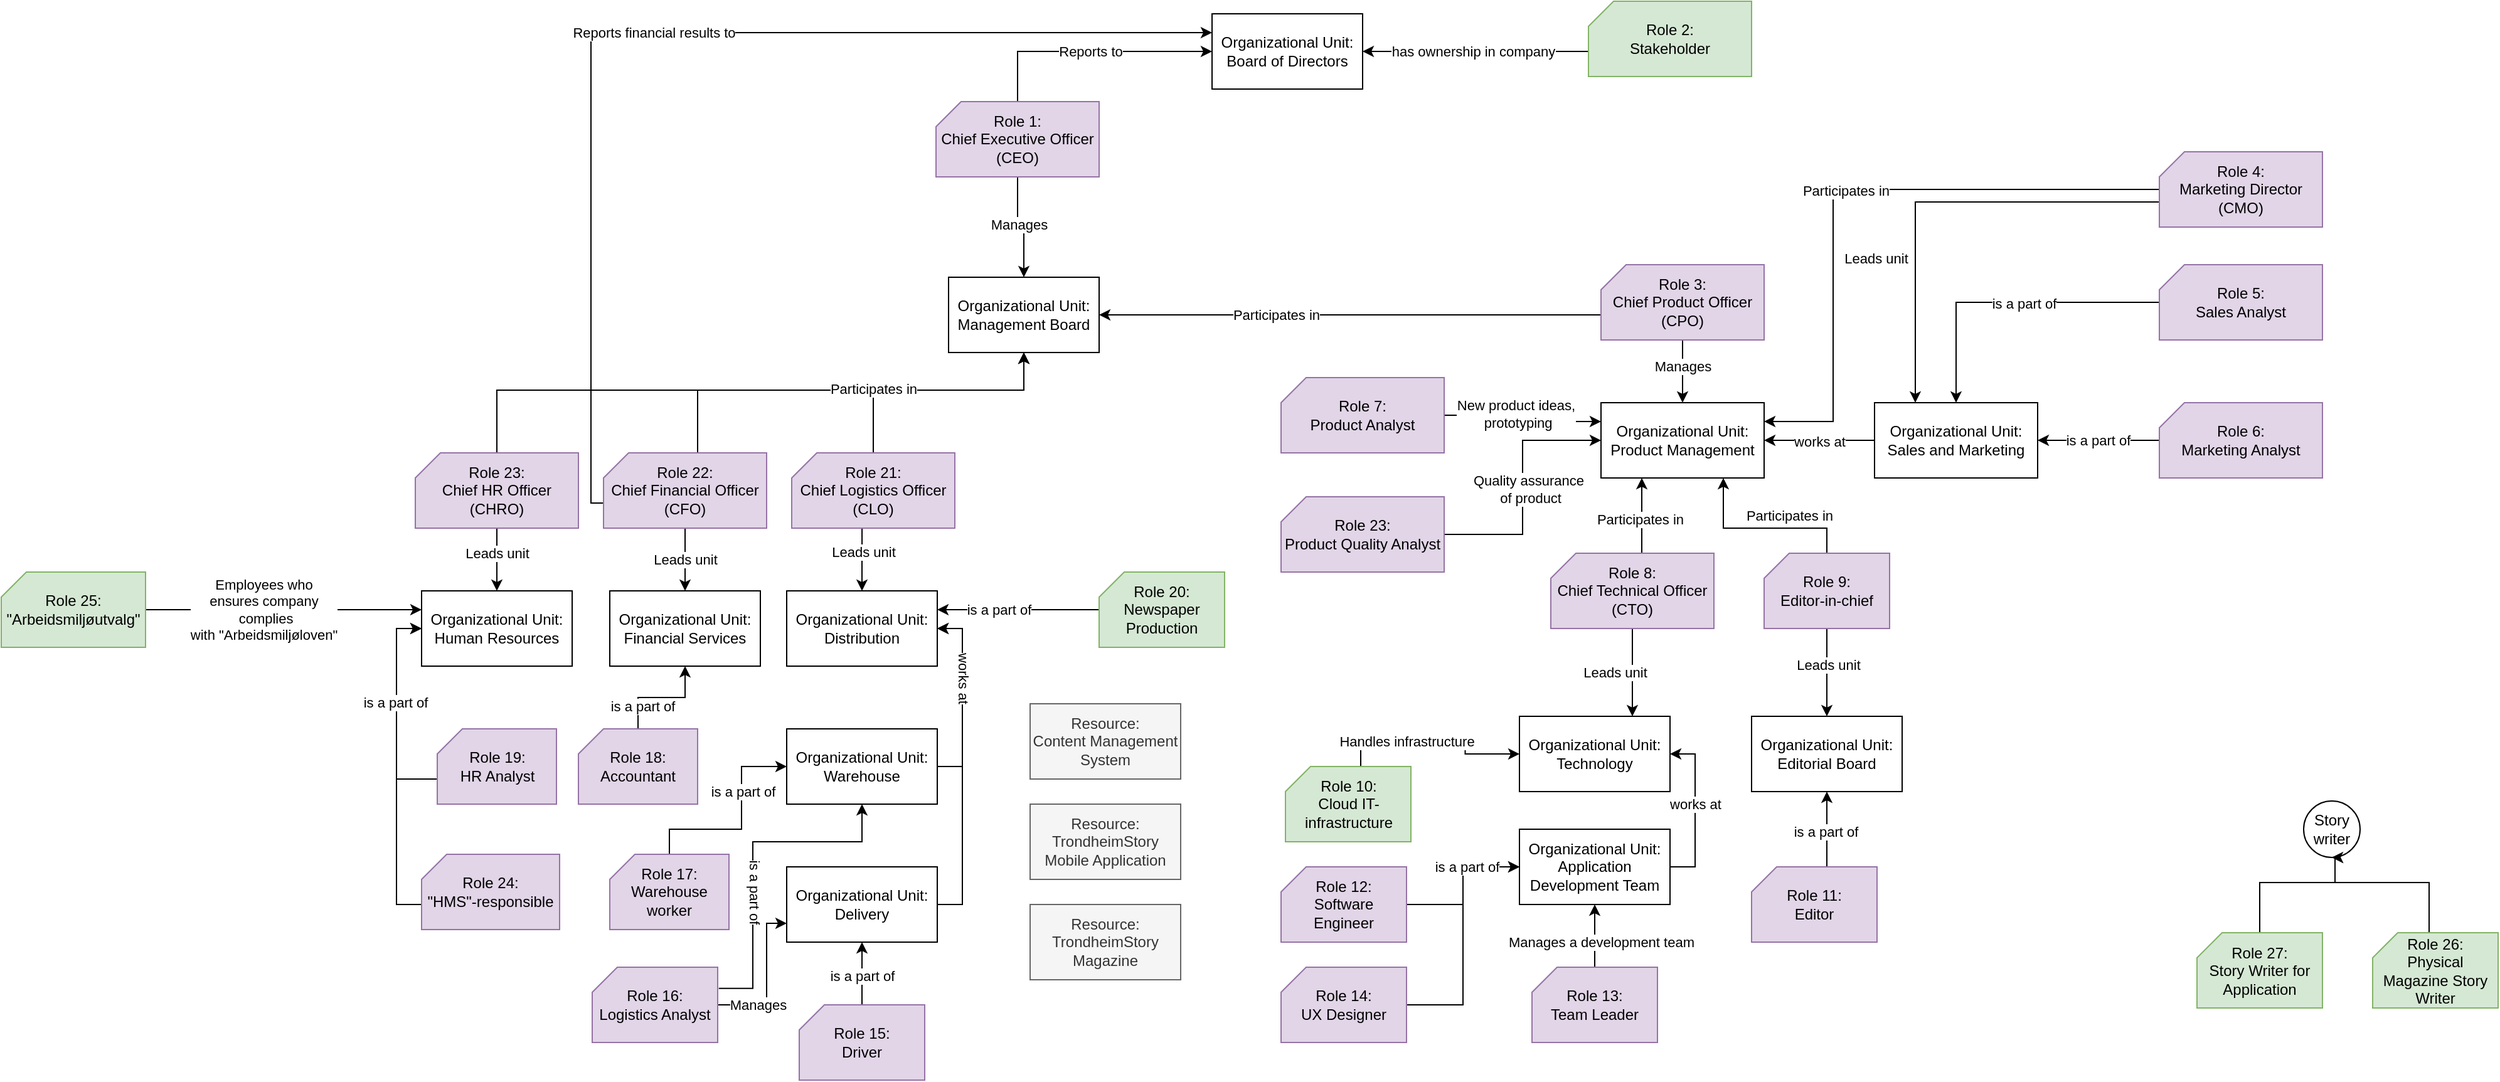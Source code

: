 <mxfile version="13.6.5" type="github">
  <diagram id="TYBfL0nDtS598Hg_CeFJ" name="Page-1">
    <mxGraphModel dx="2681" dy="1086" grid="1" gridSize="10" guides="1" tooltips="1" connect="1" arrows="1" fold="1" page="1" pageScale="1" pageWidth="827" pageHeight="1169" math="0" shadow="0">
      <root>
        <mxCell id="0" />
        <mxCell id="1" parent="0" />
        <mxCell id="qgsEmikPOjRhdi7-7S8u-3" style="edgeStyle=orthogonalEdgeStyle;rounded=0;orthogonalLoop=1;jettySize=auto;html=1;entryX=0.5;entryY=1;entryDx=0;entryDy=0;exitX=0;exitY=0;exitDx=60;exitDy=0;exitPerimeter=0;" parent="1" source="qgsEmikPOjRhdi7-7S8u-1" target="qgsEmikPOjRhdi7-7S8u-2" edge="1">
          <mxGeometry relative="1" as="geometry">
            <Array as="points" />
          </mxGeometry>
        </mxCell>
        <mxCell id="qgsEmikPOjRhdi7-7S8u-33" value="is a part of" style="edgeLabel;html=1;align=center;verticalAlign=middle;resizable=0;points=[];" parent="qgsEmikPOjRhdi7-7S8u-3" vertex="1" connectable="0">
          <mxGeometry x="-0.067" y="1" relative="1" as="geometry">
            <mxPoint as="offset" />
          </mxGeometry>
        </mxCell>
        <mxCell id="qgsEmikPOjRhdi7-7S8u-1" value="Role 11:&lt;br&gt;Editor" style="verticalLabelPosition=middle;verticalAlign=middle;html=1;shape=card;whiteSpace=wrap;size=20;arcSize=12;fillColor=#e1d5e7;strokeColor=#9673a6;labelPosition=center;align=center;" parent="1" vertex="1">
          <mxGeometry x="875" y="700" width="100" height="60" as="geometry" />
        </mxCell>
        <mxCell id="qgsEmikPOjRhdi7-7S8u-2" value="Organizational Unit:&lt;br&gt;Editorial Board" style="rounded=0;whiteSpace=wrap;html=1;" parent="1" vertex="1">
          <mxGeometry x="875" y="580" width="120" height="60" as="geometry" />
        </mxCell>
        <mxCell id="qgsEmikPOjRhdi7-7S8u-5" style="edgeStyle=orthogonalEdgeStyle;rounded=0;orthogonalLoop=1;jettySize=auto;html=1;entryX=0.5;entryY=0;entryDx=0;entryDy=0;exitX=0.5;exitY=1;exitDx=0;exitDy=0;exitPerimeter=0;" parent="1" source="qgsEmikPOjRhdi7-7S8u-4" target="qgsEmikPOjRhdi7-7S8u-2" edge="1">
          <mxGeometry relative="1" as="geometry" />
        </mxCell>
        <mxCell id="qgsEmikPOjRhdi7-7S8u-7" value="Leads unit" style="edgeLabel;html=1;align=center;verticalAlign=middle;resizable=0;points=[];" parent="qgsEmikPOjRhdi7-7S8u-5" vertex="1" connectable="0">
          <mxGeometry x="-0.175" y="1" relative="1" as="geometry">
            <mxPoint as="offset" />
          </mxGeometry>
        </mxCell>
        <mxCell id="qgsEmikPOjRhdi7-7S8u-83" style="edgeStyle=orthogonalEdgeStyle;rounded=0;orthogonalLoop=1;jettySize=auto;html=1;entryX=0.75;entryY=1;entryDx=0;entryDy=0;" parent="1" source="qgsEmikPOjRhdi7-7S8u-4" target="qgsEmikPOjRhdi7-7S8u-62" edge="1">
          <mxGeometry relative="1" as="geometry">
            <Array as="points">
              <mxPoint x="935" y="430" />
              <mxPoint x="853" y="430" />
            </Array>
          </mxGeometry>
        </mxCell>
        <mxCell id="qgsEmikPOjRhdi7-7S8u-84" value="Participates in" style="edgeLabel;html=1;align=center;verticalAlign=middle;resizable=0;points=[];" parent="qgsEmikPOjRhdi7-7S8u-83" vertex="1" connectable="0">
          <mxGeometry x="-0.302" y="2" relative="1" as="geometry">
            <mxPoint x="-1" y="-12" as="offset" />
          </mxGeometry>
        </mxCell>
        <mxCell id="qgsEmikPOjRhdi7-7S8u-4" value="Role 9:&lt;br&gt;Editor-in-chief" style="verticalLabelPosition=middle;verticalAlign=middle;html=1;shape=card;whiteSpace=wrap;size=20;arcSize=12;fillColor=#e1d5e7;strokeColor=#9673a6;labelPosition=center;align=center;" parent="1" vertex="1">
          <mxGeometry x="885" y="450" width="100" height="60" as="geometry" />
        </mxCell>
        <mxCell id="qgsEmikPOjRhdi7-7S8u-8" style="edgeStyle=orthogonalEdgeStyle;rounded=0;orthogonalLoop=1;jettySize=auto;html=1;entryX=0.5;entryY=0;entryDx=0;entryDy=0;" parent="1" source="qgsEmikPOjRhdi7-7S8u-6" target="qgsEmikPOjRhdi7-7S8u-12" edge="1">
          <mxGeometry relative="1" as="geometry">
            <mxPoint x="295" y="130" as="targetPoint" />
          </mxGeometry>
        </mxCell>
        <mxCell id="qgsEmikPOjRhdi7-7S8u-45" value="Manages" style="edgeLabel;html=1;align=center;verticalAlign=middle;resizable=0;points=[];" parent="qgsEmikPOjRhdi7-7S8u-8" vertex="1" connectable="0">
          <mxGeometry x="-0.04" y="2" relative="1" as="geometry">
            <mxPoint as="offset" />
          </mxGeometry>
        </mxCell>
        <mxCell id="qgsEmikPOjRhdi7-7S8u-141" value="Reports to" style="edgeStyle=orthogonalEdgeStyle;rounded=0;orthogonalLoop=1;jettySize=auto;html=1;entryX=0;entryY=0.5;entryDx=0;entryDy=0;" parent="1" source="qgsEmikPOjRhdi7-7S8u-6" target="qgsEmikPOjRhdi7-7S8u-140" edge="1">
          <mxGeometry relative="1" as="geometry">
            <Array as="points">
              <mxPoint x="290" y="50" />
            </Array>
          </mxGeometry>
        </mxCell>
        <mxCell id="qgsEmikPOjRhdi7-7S8u-6" value="Role 1:&lt;br&gt;Chief Executive Officer (CEO)" style="verticalLabelPosition=middle;verticalAlign=middle;html=1;shape=card;whiteSpace=wrap;size=20;arcSize=12;fillColor=#e1d5e7;strokeColor=#9673a6;labelPosition=center;align=center;" parent="1" vertex="1">
          <mxGeometry x="225" y="90" width="130" height="60" as="geometry" />
        </mxCell>
        <mxCell id="qgsEmikPOjRhdi7-7S8u-29" value="Leads unit" style="edgeStyle=orthogonalEdgeStyle;rounded=0;orthogonalLoop=1;jettySize=auto;html=1;entryX=0.5;entryY=0;entryDx=0;entryDy=0;" parent="1" source="qgsEmikPOjRhdi7-7S8u-9" target="qgsEmikPOjRhdi7-7S8u-25" edge="1">
          <mxGeometry relative="1" as="geometry" />
        </mxCell>
        <mxCell id="qgsEmikPOjRhdi7-7S8u-143" style="edgeStyle=orthogonalEdgeStyle;rounded=0;orthogonalLoop=1;jettySize=auto;html=1;entryX=0;entryY=0.25;entryDx=0;entryDy=0;exitX=0;exitY=0;exitDx=0;exitDy=40;exitPerimeter=0;" parent="1" source="qgsEmikPOjRhdi7-7S8u-9" target="qgsEmikPOjRhdi7-7S8u-140" edge="1">
          <mxGeometry relative="1" as="geometry">
            <mxPoint x="410" y="90" as="targetPoint" />
            <Array as="points">
              <mxPoint x="-50" y="410" />
              <mxPoint x="-50" y="35" />
            </Array>
          </mxGeometry>
        </mxCell>
        <mxCell id="qgsEmikPOjRhdi7-7S8u-144" value="Reports financial results to" style="edgeLabel;html=1;align=center;verticalAlign=middle;resizable=0;points=[];" parent="qgsEmikPOjRhdi7-7S8u-143" vertex="1" connectable="0">
          <mxGeometry x="-0.108" y="-33" relative="1" as="geometry">
            <mxPoint x="42" y="-33" as="offset" />
          </mxGeometry>
        </mxCell>
        <mxCell id="qgsEmikPOjRhdi7-7S8u-145" style="edgeStyle=orthogonalEdgeStyle;rounded=0;orthogonalLoop=1;jettySize=auto;html=1;exitX=0;exitY=0;exitDx=75;exitDy=0;exitPerimeter=0;entryX=0.5;entryY=1;entryDx=0;entryDy=0;" parent="1" source="qgsEmikPOjRhdi7-7S8u-9" target="qgsEmikPOjRhdi7-7S8u-12" edge="1">
          <mxGeometry relative="1" as="geometry">
            <mxPoint x="50" y="340" as="targetPoint" />
            <Array as="points">
              <mxPoint x="35" y="320" />
              <mxPoint x="295" y="320" />
            </Array>
          </mxGeometry>
        </mxCell>
        <mxCell id="qgsEmikPOjRhdi7-7S8u-9" value="Role 22:&lt;br&gt;Chief Financial Officer (CFO)" style="verticalLabelPosition=middle;verticalAlign=middle;html=1;shape=card;whiteSpace=wrap;size=20;arcSize=12;fillColor=#e1d5e7;strokeColor=#9673a6;labelPosition=center;align=center;" parent="1" vertex="1">
          <mxGeometry x="-40" y="370" width="130" height="60" as="geometry" />
        </mxCell>
        <mxCell id="qgsEmikPOjRhdi7-7S8u-49" style="edgeStyle=orthogonalEdgeStyle;rounded=0;orthogonalLoop=1;jettySize=auto;html=1;entryX=0.75;entryY=0;entryDx=0;entryDy=0;exitX=0.5;exitY=1;exitDx=0;exitDy=0;exitPerimeter=0;" parent="1" source="qgsEmikPOjRhdi7-7S8u-10" target="qgsEmikPOjRhdi7-7S8u-21" edge="1">
          <mxGeometry relative="1" as="geometry">
            <mxPoint x="615" y="530" as="sourcePoint" />
          </mxGeometry>
        </mxCell>
        <mxCell id="qgsEmikPOjRhdi7-7S8u-50" value="Leads unit" style="edgeLabel;html=1;align=center;verticalAlign=middle;resizable=0;points=[];" parent="qgsEmikPOjRhdi7-7S8u-49" vertex="1" connectable="0">
          <mxGeometry x="0.08" y="-3" relative="1" as="geometry">
            <mxPoint x="-11" y="-3" as="offset" />
          </mxGeometry>
        </mxCell>
        <mxCell id="qgsEmikPOjRhdi7-7S8u-82" style="edgeStyle=orthogonalEdgeStyle;rounded=0;orthogonalLoop=1;jettySize=auto;html=1;entryX=0.25;entryY=1;entryDx=0;entryDy=0;" parent="1" source="qgsEmikPOjRhdi7-7S8u-10" target="qgsEmikPOjRhdi7-7S8u-62" edge="1">
          <mxGeometry relative="1" as="geometry">
            <Array as="points">
              <mxPoint x="788" y="420" />
            </Array>
          </mxGeometry>
        </mxCell>
        <mxCell id="qgsEmikPOjRhdi7-7S8u-85" value="Participates in" style="edgeLabel;html=1;align=center;verticalAlign=middle;resizable=0;points=[];" parent="qgsEmikPOjRhdi7-7S8u-82" vertex="1" connectable="0">
          <mxGeometry y="4" relative="1" as="geometry">
            <mxPoint x="2" y="3" as="offset" />
          </mxGeometry>
        </mxCell>
        <mxCell id="qgsEmikPOjRhdi7-7S8u-10" value="Role 8:&lt;br&gt;Chief Technical Officer (CTO)" style="verticalLabelPosition=middle;verticalAlign=middle;html=1;shape=card;whiteSpace=wrap;size=20;arcSize=12;fillColor=#e1d5e7;strokeColor=#9673a6;labelPosition=center;align=center;" parent="1" vertex="1">
          <mxGeometry x="715" y="450" width="130" height="60" as="geometry" />
        </mxCell>
        <mxCell id="qgsEmikPOjRhdi7-7S8u-12" value="Organizational Unit:&lt;br&gt;Management Board" style="rounded=0;whiteSpace=wrap;html=1;" parent="1" vertex="1">
          <mxGeometry x="235" y="230" width="120" height="60" as="geometry" />
        </mxCell>
        <mxCell id="qgsEmikPOjRhdi7-7S8u-59" style="edgeStyle=orthogonalEdgeStyle;rounded=0;orthogonalLoop=1;jettySize=auto;html=1;entryX=0.5;entryY=1;entryDx=0;entryDy=0;exitX=0.5;exitY=0;exitDx=0;exitDy=0;exitPerimeter=0;" parent="1" source="qgsEmikPOjRhdi7-7S8u-60" target="qgsEmikPOjRhdi7-7S8u-12" edge="1">
          <mxGeometry relative="1" as="geometry">
            <mxPoint x="338" y="350" as="sourcePoint" />
            <mxPoint x="245" y="290" as="targetPoint" />
            <Array as="points">
              <mxPoint x="175" y="320" />
              <mxPoint x="295" y="320" />
            </Array>
          </mxGeometry>
        </mxCell>
        <mxCell id="qgsEmikPOjRhdi7-7S8u-16" value="Organizational Unit:&lt;br&gt;Distribution" style="rounded=0;whiteSpace=wrap;html=1;" parent="1" vertex="1">
          <mxGeometry x="106" y="480" width="120" height="60" as="geometry" />
        </mxCell>
        <mxCell id="qgsEmikPOjRhdi7-7S8u-21" value="Organizational Unit:&lt;br&gt;Technology" style="rounded=0;whiteSpace=wrap;html=1;" parent="1" vertex="1">
          <mxGeometry x="690" y="580" width="120" height="60" as="geometry" />
        </mxCell>
        <mxCell id="qgsEmikPOjRhdi7-7S8u-25" value="Organizational Unit:&lt;br&gt;Financial Services" style="rounded=0;whiteSpace=wrap;html=1;" parent="1" vertex="1">
          <mxGeometry x="-35" y="480" width="120" height="60" as="geometry" />
        </mxCell>
        <mxCell id="qgsEmikPOjRhdi7-7S8u-26" value="Organizational Unit:&lt;br&gt;Human Resources" style="rounded=0;whiteSpace=wrap;html=1;" parent="1" vertex="1">
          <mxGeometry x="-185" y="480" width="120" height="60" as="geometry" />
        </mxCell>
        <mxCell id="qgsEmikPOjRhdi7-7S8u-28" style="edgeStyle=orthogonalEdgeStyle;rounded=0;orthogonalLoop=1;jettySize=auto;html=1;" parent="1" source="qgsEmikPOjRhdi7-7S8u-27" target="qgsEmikPOjRhdi7-7S8u-26" edge="1">
          <mxGeometry relative="1" as="geometry" />
        </mxCell>
        <mxCell id="qgsEmikPOjRhdi7-7S8u-51" value="Leads unit" style="edgeLabel;html=1;align=center;verticalAlign=middle;resizable=0;points=[];" parent="qgsEmikPOjRhdi7-7S8u-28" vertex="1" connectable="0">
          <mxGeometry x="-0.44" y="2" relative="1" as="geometry">
            <mxPoint x="-2" y="6" as="offset" />
          </mxGeometry>
        </mxCell>
        <mxCell id="qgsEmikPOjRhdi7-7S8u-40" style="edgeStyle=orthogonalEdgeStyle;rounded=0;orthogonalLoop=1;jettySize=auto;html=1;entryX=0.5;entryY=1;entryDx=0;entryDy=0;" parent="1" source="qgsEmikPOjRhdi7-7S8u-27" target="qgsEmikPOjRhdi7-7S8u-12" edge="1">
          <mxGeometry relative="1" as="geometry">
            <mxPoint x="245" y="290" as="targetPoint" />
            <Array as="points">
              <mxPoint x="-125" y="320" />
              <mxPoint x="295" y="320" />
            </Array>
          </mxGeometry>
        </mxCell>
        <mxCell id="qgsEmikPOjRhdi7-7S8u-52" value="Participates in" style="edgeLabel;html=1;align=center;verticalAlign=middle;resizable=0;points=[];" parent="qgsEmikPOjRhdi7-7S8u-40" vertex="1" connectable="0">
          <mxGeometry x="0.302" relative="1" as="geometry">
            <mxPoint x="24" y="-1" as="offset" />
          </mxGeometry>
        </mxCell>
        <mxCell id="qgsEmikPOjRhdi7-7S8u-27" value="Role 23:&lt;br&gt;Chief HR Officer (CHRO)" style="verticalLabelPosition=middle;verticalAlign=middle;html=1;shape=card;whiteSpace=wrap;size=20;arcSize=12;fillColor=#e1d5e7;strokeColor=#9673a6;labelPosition=center;align=center;" parent="1" vertex="1">
          <mxGeometry x="-190" y="370" width="130" height="60" as="geometry" />
        </mxCell>
        <mxCell id="qgsEmikPOjRhdi7-7S8u-95" style="edgeStyle=orthogonalEdgeStyle;rounded=0;orthogonalLoop=1;jettySize=auto;html=1;entryX=0.5;entryY=1;entryDx=0;entryDy=0;" parent="1" source="qgsEmikPOjRhdi7-7S8u-31" target="qgsEmikPOjRhdi7-7S8u-38" edge="1">
          <mxGeometry relative="1" as="geometry">
            <mxPoint x="100" y="730.0" as="targetPoint" />
          </mxGeometry>
        </mxCell>
        <mxCell id="qgsEmikPOjRhdi7-7S8u-102" value="is a part of" style="edgeLabel;html=1;align=center;verticalAlign=middle;resizable=0;points=[];" parent="qgsEmikPOjRhdi7-7S8u-95" vertex="1" connectable="0">
          <mxGeometry x="-0.074" relative="1" as="geometry">
            <mxPoint as="offset" />
          </mxGeometry>
        </mxCell>
        <mxCell id="qgsEmikPOjRhdi7-7S8u-31" value="Role 15:&lt;br&gt;Driver" style="verticalLabelPosition=middle;verticalAlign=middle;html=1;shape=card;whiteSpace=wrap;size=20;arcSize=12;fillColor=#e1d5e7;strokeColor=#9673a6;labelPosition=center;align=center;" parent="1" vertex="1">
          <mxGeometry x="116" y="810" width="100" height="60" as="geometry" />
        </mxCell>
        <mxCell id="qgsEmikPOjRhdi7-7S8u-93" style="edgeStyle=orthogonalEdgeStyle;rounded=0;orthogonalLoop=1;jettySize=auto;html=1;entryX=1;entryY=0.5;entryDx=0;entryDy=0;" parent="1" source="qgsEmikPOjRhdi7-7S8u-34" target="qgsEmikPOjRhdi7-7S8u-21" edge="1">
          <mxGeometry relative="1" as="geometry">
            <Array as="points">
              <mxPoint x="830" y="700" />
              <mxPoint x="830" y="610" />
            </Array>
          </mxGeometry>
        </mxCell>
        <mxCell id="qgsEmikPOjRhdi7-7S8u-160" value="works at" style="edgeLabel;html=1;align=center;verticalAlign=middle;resizable=0;points=[];" parent="qgsEmikPOjRhdi7-7S8u-93" vertex="1" connectable="0">
          <mxGeometry x="-0.115" relative="1" as="geometry">
            <mxPoint y="-12.35" as="offset" />
          </mxGeometry>
        </mxCell>
        <mxCell id="qgsEmikPOjRhdi7-7S8u-34" value="Organizational Unit:&lt;br&gt;Application Development Team" style="rounded=0;whiteSpace=wrap;html=1;" parent="1" vertex="1">
          <mxGeometry x="690" y="670" width="120" height="60" as="geometry" />
        </mxCell>
        <mxCell id="qgsEmikPOjRhdi7-7S8u-54" style="edgeStyle=orthogonalEdgeStyle;rounded=0;orthogonalLoop=1;jettySize=auto;html=1;entryX=1;entryY=0.5;entryDx=0;entryDy=0;exitX=1;exitY=0.5;exitDx=0;exitDy=0;" parent="1" source="qgsEmikPOjRhdi7-7S8u-37" target="qgsEmikPOjRhdi7-7S8u-16" edge="1">
          <mxGeometry relative="1" as="geometry">
            <mxPoint x="248" y="510" as="targetPoint" />
          </mxGeometry>
        </mxCell>
        <mxCell id="qgsEmikPOjRhdi7-7S8u-37" value="Organizational Unit:&lt;br&gt;Warehouse" style="rounded=0;whiteSpace=wrap;html=1;" parent="1" vertex="1">
          <mxGeometry x="106" y="590" width="120" height="60" as="geometry" />
        </mxCell>
        <mxCell id="qgsEmikPOjRhdi7-7S8u-55" style="edgeStyle=orthogonalEdgeStyle;rounded=0;orthogonalLoop=1;jettySize=auto;html=1;entryX=1;entryY=0.5;entryDx=0;entryDy=0;" parent="1" source="qgsEmikPOjRhdi7-7S8u-38" target="qgsEmikPOjRhdi7-7S8u-16" edge="1">
          <mxGeometry relative="1" as="geometry">
            <Array as="points">
              <mxPoint x="246" y="730" />
              <mxPoint x="246" y="510" />
            </Array>
          </mxGeometry>
        </mxCell>
        <mxCell id="qgsEmikPOjRhdi7-7S8u-87" value="works at" style="edgeLabel;html=1;align=center;verticalAlign=middle;resizable=0;points=[];rotation=90;" parent="qgsEmikPOjRhdi7-7S8u-55" vertex="1" connectable="0">
          <mxGeometry x="0.546" y="-3" relative="1" as="geometry">
            <mxPoint x="-2" as="offset" />
          </mxGeometry>
        </mxCell>
        <mxCell id="qgsEmikPOjRhdi7-7S8u-38" value="Organizational Unit:&lt;br&gt;Delivery" style="rounded=0;whiteSpace=wrap;html=1;" parent="1" vertex="1">
          <mxGeometry x="106" y="700" width="120" height="60" as="geometry" />
        </mxCell>
        <mxCell id="qgsEmikPOjRhdi7-7S8u-76" style="edgeStyle=orthogonalEdgeStyle;rounded=0;orthogonalLoop=1;jettySize=auto;html=1;entryX=1;entryY=0.25;entryDx=0;entryDy=0;" parent="1" source="qgsEmikPOjRhdi7-7S8u-39" target="qgsEmikPOjRhdi7-7S8u-16" edge="1">
          <mxGeometry relative="1" as="geometry" />
        </mxCell>
        <mxCell id="qgsEmikPOjRhdi7-7S8u-88" value="is a part of" style="edgeLabel;html=1;align=center;verticalAlign=middle;resizable=0;points=[];" parent="qgsEmikPOjRhdi7-7S8u-76" vertex="1" connectable="0">
          <mxGeometry x="0.231" y="-3" relative="1" as="geometry">
            <mxPoint x="-1" y="3" as="offset" />
          </mxGeometry>
        </mxCell>
        <mxCell id="qgsEmikPOjRhdi7-7S8u-39" value="Role 20:&lt;br&gt;Newspaper Production" style="verticalLabelPosition=middle;verticalAlign=middle;html=1;shape=card;whiteSpace=wrap;size=20;arcSize=12;fillColor=#d5e8d4;strokeColor=#82b366;labelPosition=center;align=center;" parent="1" vertex="1">
          <mxGeometry x="355" y="465" width="100" height="60" as="geometry" />
        </mxCell>
        <mxCell id="qgsEmikPOjRhdi7-7S8u-44" style="edgeStyle=orthogonalEdgeStyle;rounded=0;orthogonalLoop=1;jettySize=auto;html=1;exitX=0;exitY=0;exitDx=0;exitDy=40;exitPerimeter=0;entryX=1;entryY=0.5;entryDx=0;entryDy=0;" parent="1" source="qgsEmikPOjRhdi7-7S8u-43" target="qgsEmikPOjRhdi7-7S8u-140" edge="1">
          <mxGeometry relative="1" as="geometry">
            <mxPoint x="715" y="-30" as="targetPoint" />
          </mxGeometry>
        </mxCell>
        <mxCell id="qgsEmikPOjRhdi7-7S8u-142" value="has ownership in company" style="edgeLabel;html=1;align=center;verticalAlign=middle;resizable=0;points=[];" parent="qgsEmikPOjRhdi7-7S8u-44" vertex="1" connectable="0">
          <mxGeometry x="-0.291" relative="1" as="geometry">
            <mxPoint x="-27.86" as="offset" />
          </mxGeometry>
        </mxCell>
        <mxCell id="qgsEmikPOjRhdi7-7S8u-43" value="Role 2:&lt;br&gt;Stakeholder" style="verticalLabelPosition=middle;verticalAlign=middle;html=1;shape=card;whiteSpace=wrap;size=20;arcSize=12;fillColor=#d5e8d4;strokeColor=#82b366;labelPosition=center;align=center;" parent="1" vertex="1">
          <mxGeometry x="745" y="10" width="130" height="60" as="geometry" />
        </mxCell>
        <mxCell id="qgsEmikPOjRhdi7-7S8u-72" style="edgeStyle=orthogonalEdgeStyle;rounded=0;orthogonalLoop=1;jettySize=auto;html=1;entryX=0.5;entryY=0;entryDx=0;entryDy=0;exitX=0.431;exitY=1;exitDx=0;exitDy=0;exitPerimeter=0;" parent="1" source="qgsEmikPOjRhdi7-7S8u-60" target="qgsEmikPOjRhdi7-7S8u-16" edge="1">
          <mxGeometry relative="1" as="geometry" />
        </mxCell>
        <mxCell id="qgsEmikPOjRhdi7-7S8u-86" value="Leads unit" style="edgeLabel;html=1;align=center;verticalAlign=middle;resizable=0;points=[];" parent="qgsEmikPOjRhdi7-7S8u-72" vertex="1" connectable="0">
          <mxGeometry x="-0.24" y="1" relative="1" as="geometry">
            <mxPoint as="offset" />
          </mxGeometry>
        </mxCell>
        <mxCell id="qgsEmikPOjRhdi7-7S8u-60" value="Role 21:&lt;br&gt;Chief Logistics Officer (CLO)" style="verticalLabelPosition=middle;verticalAlign=middle;html=1;shape=card;whiteSpace=wrap;size=20;arcSize=12;fillColor=#e1d5e7;strokeColor=#9673a6;labelPosition=center;align=center;" parent="1" vertex="1">
          <mxGeometry x="110" y="370" width="130" height="60" as="geometry" />
        </mxCell>
        <mxCell id="qgsEmikPOjRhdi7-7S8u-73" style="edgeStyle=orthogonalEdgeStyle;rounded=0;orthogonalLoop=1;jettySize=auto;html=1;entryX=1;entryY=0.5;entryDx=0;entryDy=0;exitX=0;exitY=0;exitDx=0;exitDy=40;exitPerimeter=0;" parent="1" source="qgsEmikPOjRhdi7-7S8u-61" target="qgsEmikPOjRhdi7-7S8u-12" edge="1">
          <mxGeometry relative="1" as="geometry">
            <mxPoint x="545" y="280" as="targetPoint" />
          </mxGeometry>
        </mxCell>
        <mxCell id="qgsEmikPOjRhdi7-7S8u-74" value="Participates in" style="edgeLabel;html=1;align=center;verticalAlign=middle;resizable=0;points=[];" parent="qgsEmikPOjRhdi7-7S8u-73" vertex="1" connectable="0">
          <mxGeometry x="0.052" y="3" relative="1" as="geometry">
            <mxPoint x="-48.57" y="-3" as="offset" />
          </mxGeometry>
        </mxCell>
        <mxCell id="qgsEmikPOjRhdi7-7S8u-80" style="edgeStyle=orthogonalEdgeStyle;rounded=0;orthogonalLoop=1;jettySize=auto;html=1;" parent="1" source="qgsEmikPOjRhdi7-7S8u-61" target="qgsEmikPOjRhdi7-7S8u-62" edge="1">
          <mxGeometry relative="1" as="geometry" />
        </mxCell>
        <mxCell id="qgsEmikPOjRhdi7-7S8u-81" value="Manages" style="edgeLabel;html=1;align=center;verticalAlign=middle;resizable=0;points=[];" parent="qgsEmikPOjRhdi7-7S8u-80" vertex="1" connectable="0">
          <mxGeometry x="-0.28" y="-4" relative="1" as="geometry">
            <mxPoint x="4" y="3" as="offset" />
          </mxGeometry>
        </mxCell>
        <mxCell id="qgsEmikPOjRhdi7-7S8u-61" value="Role 3:&lt;br&gt;Chief Product Officer (CPO)" style="verticalLabelPosition=middle;verticalAlign=middle;html=1;shape=card;whiteSpace=wrap;size=20;arcSize=12;fillColor=#e1d5e7;strokeColor=#9673a6;labelPosition=center;align=center;" parent="1" vertex="1">
          <mxGeometry x="755" y="220" width="130" height="60" as="geometry" />
        </mxCell>
        <mxCell id="qgsEmikPOjRhdi7-7S8u-62" value="Organizational Unit:&lt;br&gt;Product Management" style="rounded=0;whiteSpace=wrap;html=1;" parent="1" vertex="1">
          <mxGeometry x="755" y="330" width="130" height="60" as="geometry" />
        </mxCell>
        <mxCell id="qgsEmikPOjRhdi7-7S8u-90" style="edgeStyle=orthogonalEdgeStyle;rounded=0;orthogonalLoop=1;jettySize=auto;html=1;entryX=0;entryY=0.25;entryDx=0;entryDy=0;" parent="1" source="qgsEmikPOjRhdi7-7S8u-89" target="qgsEmikPOjRhdi7-7S8u-62" edge="1">
          <mxGeometry relative="1" as="geometry">
            <mxPoint x="750" y="360" as="targetPoint" />
          </mxGeometry>
        </mxCell>
        <mxCell id="qgsEmikPOjRhdi7-7S8u-159" value="New product ideas,&lt;br&gt;&amp;nbsp;prototyping" style="edgeLabel;html=1;align=center;verticalAlign=middle;resizable=0;points=[];" parent="qgsEmikPOjRhdi7-7S8u-90" vertex="1" connectable="0">
          <mxGeometry x="-0.124" y="1" relative="1" as="geometry">
            <mxPoint as="offset" />
          </mxGeometry>
        </mxCell>
        <mxCell id="qgsEmikPOjRhdi7-7S8u-89" value="Role 7:&lt;br&gt;Product Analyst" style="verticalLabelPosition=middle;verticalAlign=middle;html=1;shape=card;whiteSpace=wrap;size=20;arcSize=12;fillColor=#e1d5e7;strokeColor=#9673a6;labelPosition=center;align=center;" parent="1" vertex="1">
          <mxGeometry x="500" y="310" width="130" height="60" as="geometry" />
        </mxCell>
        <mxCell id="qgsEmikPOjRhdi7-7S8u-101" style="edgeStyle=orthogonalEdgeStyle;rounded=0;orthogonalLoop=1;jettySize=auto;html=1;exitX=0.5;exitY=0;exitDx=0;exitDy=0;exitPerimeter=0;entryX=0;entryY=0.5;entryDx=0;entryDy=0;" parent="1" source="qgsEmikPOjRhdi7-7S8u-96" target="qgsEmikPOjRhdi7-7S8u-37" edge="1">
          <mxGeometry relative="1" as="geometry">
            <mxPoint x="180" y="680" as="targetPoint" />
            <Array as="points">
              <mxPoint x="12" y="670" />
              <mxPoint x="70" y="670" />
              <mxPoint x="70" y="620" />
            </Array>
          </mxGeometry>
        </mxCell>
        <mxCell id="qgsEmikPOjRhdi7-7S8u-139" value="is a part of" style="edgeLabel;html=1;align=center;verticalAlign=middle;resizable=0;points=[];" parent="qgsEmikPOjRhdi7-7S8u-101" vertex="1" connectable="0">
          <mxGeometry x="0.318" relative="1" as="geometry">
            <mxPoint x="1" as="offset" />
          </mxGeometry>
        </mxCell>
        <mxCell id="qgsEmikPOjRhdi7-7S8u-96" value="Role 17:&lt;br&gt;Warehouse worker" style="verticalLabelPosition=middle;verticalAlign=middle;html=1;shape=card;whiteSpace=wrap;size=20;arcSize=12;fillColor=#e1d5e7;strokeColor=#9673a6;labelPosition=center;align=center;" parent="1" vertex="1">
          <mxGeometry x="-35" y="690" width="95" height="60" as="geometry" />
        </mxCell>
        <mxCell id="qgsEmikPOjRhdi7-7S8u-98" style="edgeStyle=orthogonalEdgeStyle;rounded=0;orthogonalLoop=1;jettySize=auto;html=1;entryX=0.5;entryY=1;entryDx=0;entryDy=0;exitX=1.009;exitY=0.281;exitDx=0;exitDy=0;exitPerimeter=0;" parent="1" source="qgsEmikPOjRhdi7-7S8u-97" target="qgsEmikPOjRhdi7-7S8u-37" edge="1">
          <mxGeometry relative="1" as="geometry">
            <mxPoint x="49" y="790.0" as="sourcePoint" />
            <mxPoint x="105" y="620.0" as="targetPoint" />
            <Array as="points">
              <mxPoint x="79" y="797" />
              <mxPoint x="79" y="680" />
              <mxPoint x="166" y="680" />
            </Array>
          </mxGeometry>
        </mxCell>
        <mxCell id="qgsEmikPOjRhdi7-7S8u-100" value="is a part of" style="edgeLabel;html=1;align=center;verticalAlign=middle;resizable=0;points=[];rotation=90;" parent="qgsEmikPOjRhdi7-7S8u-98" vertex="1" connectable="0">
          <mxGeometry x="0.395" y="3" relative="1" as="geometry">
            <mxPoint x="-36.47" y="43" as="offset" />
          </mxGeometry>
        </mxCell>
        <mxCell id="qgsEmikPOjRhdi7-7S8u-137" style="edgeStyle=orthogonalEdgeStyle;rounded=0;orthogonalLoop=1;jettySize=auto;html=1;entryX=0;entryY=0.75;entryDx=0;entryDy=0;exitX=1;exitY=0.5;exitDx=0;exitDy=0;exitPerimeter=0;" parent="1" source="qgsEmikPOjRhdi7-7S8u-97" target="qgsEmikPOjRhdi7-7S8u-38" edge="1">
          <mxGeometry relative="1" as="geometry">
            <Array as="points">
              <mxPoint x="90" y="810" />
              <mxPoint x="90" y="745" />
            </Array>
          </mxGeometry>
        </mxCell>
        <mxCell id="qgsEmikPOjRhdi7-7S8u-138" value="Manages" style="edgeLabel;html=1;align=center;verticalAlign=middle;resizable=0;points=[];" parent="qgsEmikPOjRhdi7-7S8u-137" vertex="1" connectable="0">
          <mxGeometry x="-0.475" relative="1" as="geometry">
            <mxPoint as="offset" />
          </mxGeometry>
        </mxCell>
        <mxCell id="qgsEmikPOjRhdi7-7S8u-97" value="Role 16:&lt;br&gt;Logistics Analyst" style="verticalLabelPosition=middle;verticalAlign=middle;html=1;shape=card;whiteSpace=wrap;size=20;arcSize=12;fillColor=#e1d5e7;strokeColor=#9673a6;labelPosition=center;align=center;" parent="1" vertex="1">
          <mxGeometry x="-49" y="780" width="100" height="60" as="geometry" />
        </mxCell>
        <mxCell id="qgsEmikPOjRhdi7-7S8u-104" style="edgeStyle=orthogonalEdgeStyle;rounded=0;orthogonalLoop=1;jettySize=auto;html=1;entryX=0.5;entryY=1;entryDx=0;entryDy=0;" parent="1" source="qgsEmikPOjRhdi7-7S8u-103" target="qgsEmikPOjRhdi7-7S8u-25" edge="1">
          <mxGeometry relative="1" as="geometry" />
        </mxCell>
        <mxCell id="qgsEmikPOjRhdi7-7S8u-106" value="is a part of" style="edgeLabel;html=1;align=center;verticalAlign=middle;resizable=0;points=[];" parent="qgsEmikPOjRhdi7-7S8u-104" vertex="1" connectable="0">
          <mxGeometry x="-0.352" y="-7" relative="1" as="geometry">
            <mxPoint as="offset" />
          </mxGeometry>
        </mxCell>
        <mxCell id="qgsEmikPOjRhdi7-7S8u-103" value="Role 18:&lt;br&gt;Accountant" style="verticalLabelPosition=middle;verticalAlign=middle;html=1;shape=card;whiteSpace=wrap;size=20;arcSize=12;fillColor=#e1d5e7;strokeColor=#9673a6;labelPosition=center;align=center;" parent="1" vertex="1">
          <mxGeometry x="-60" y="590" width="95" height="60" as="geometry" />
        </mxCell>
        <mxCell id="qgsEmikPOjRhdi7-7S8u-110" value="" style="edgeStyle=orthogonalEdgeStyle;rounded=0;orthogonalLoop=1;jettySize=auto;html=1;entryX=0;entryY=0.5;entryDx=0;entryDy=0;exitX=0;exitY=0;exitDx=0;exitDy=40;exitPerimeter=0;" parent="1" source="qgsEmikPOjRhdi7-7S8u-107" target="qgsEmikPOjRhdi7-7S8u-26" edge="1">
          <mxGeometry relative="1" as="geometry" />
        </mxCell>
        <mxCell id="qgsEmikPOjRhdi7-7S8u-107" value="Role 19:&lt;br&gt;HR Analyst" style="verticalLabelPosition=middle;verticalAlign=middle;html=1;shape=card;whiteSpace=wrap;size=20;arcSize=12;fillColor=#e1d5e7;strokeColor=#9673a6;labelPosition=center;align=center;" parent="1" vertex="1">
          <mxGeometry x="-172.5" y="590" width="95" height="60" as="geometry" />
        </mxCell>
        <mxCell id="qgsEmikPOjRhdi7-7S8u-109" style="edgeStyle=orthogonalEdgeStyle;rounded=0;orthogonalLoop=1;jettySize=auto;html=1;entryX=1;entryY=0.5;entryDx=0;entryDy=0;" parent="1" source="qgsEmikPOjRhdi7-7S8u-108" target="qgsEmikPOjRhdi7-7S8u-111" edge="1">
          <mxGeometry relative="1" as="geometry" />
        </mxCell>
        <mxCell id="qgsEmikPOjRhdi7-7S8u-112" value="is a part of" style="edgeLabel;html=1;align=center;verticalAlign=middle;resizable=0;points=[];" parent="qgsEmikPOjRhdi7-7S8u-109" vertex="1" connectable="0">
          <mxGeometry x="0.376" relative="1" as="geometry">
            <mxPoint x="17.14" as="offset" />
          </mxGeometry>
        </mxCell>
        <mxCell id="qgsEmikPOjRhdi7-7S8u-108" value="Role 6:&lt;br&gt;Marketing Analyst" style="verticalLabelPosition=middle;verticalAlign=middle;html=1;shape=card;whiteSpace=wrap;size=20;arcSize=12;fillColor=#e1d5e7;strokeColor=#9673a6;labelPosition=center;align=center;" parent="1" vertex="1">
          <mxGeometry x="1200" y="330" width="130" height="60" as="geometry" />
        </mxCell>
        <mxCell id="qgsEmikPOjRhdi7-7S8u-113" style="edgeStyle=orthogonalEdgeStyle;rounded=0;orthogonalLoop=1;jettySize=auto;html=1;entryX=1;entryY=0.5;entryDx=0;entryDy=0;" parent="1" source="qgsEmikPOjRhdi7-7S8u-111" target="qgsEmikPOjRhdi7-7S8u-62" edge="1">
          <mxGeometry relative="1" as="geometry" />
        </mxCell>
        <mxCell id="qgsEmikPOjRhdi7-7S8u-114" value="works at" style="edgeLabel;html=1;align=center;verticalAlign=middle;resizable=0;points=[];" parent="qgsEmikPOjRhdi7-7S8u-113" vertex="1" connectable="0">
          <mxGeometry y="1" relative="1" as="geometry">
            <mxPoint as="offset" />
          </mxGeometry>
        </mxCell>
        <mxCell id="qgsEmikPOjRhdi7-7S8u-111" value="Organizational Unit:&lt;br&gt;Sales and Marketing" style="rounded=0;whiteSpace=wrap;html=1;" parent="1" vertex="1">
          <mxGeometry x="973" y="330" width="130" height="60" as="geometry" />
        </mxCell>
        <mxCell id="qgsEmikPOjRhdi7-7S8u-116" style="edgeStyle=orthogonalEdgeStyle;rounded=0;orthogonalLoop=1;jettySize=auto;html=1;" parent="1" source="qgsEmikPOjRhdi7-7S8u-115" target="qgsEmikPOjRhdi7-7S8u-111" edge="1">
          <mxGeometry relative="1" as="geometry" />
        </mxCell>
        <mxCell id="qgsEmikPOjRhdi7-7S8u-122" value="is a part of" style="edgeLabel;html=1;align=center;verticalAlign=middle;resizable=0;points=[];" parent="qgsEmikPOjRhdi7-7S8u-116" vertex="1" connectable="0">
          <mxGeometry x="-0.106" y="1" relative="1" as="geometry">
            <mxPoint as="offset" />
          </mxGeometry>
        </mxCell>
        <mxCell id="qgsEmikPOjRhdi7-7S8u-115" value="Role 5:&lt;br&gt;Sales Analyst" style="verticalLabelPosition=middle;verticalAlign=middle;html=1;shape=card;whiteSpace=wrap;size=20;arcSize=12;fillColor=#e1d5e7;strokeColor=#9673a6;labelPosition=center;align=center;" parent="1" vertex="1">
          <mxGeometry x="1200" y="220" width="130" height="60" as="geometry" />
        </mxCell>
        <mxCell id="qgsEmikPOjRhdi7-7S8u-118" style="edgeStyle=orthogonalEdgeStyle;rounded=0;orthogonalLoop=1;jettySize=auto;html=1;entryX=1;entryY=0.25;entryDx=0;entryDy=0;" parent="1" source="qgsEmikPOjRhdi7-7S8u-117" target="qgsEmikPOjRhdi7-7S8u-62" edge="1">
          <mxGeometry relative="1" as="geometry">
            <mxPoint x="885" y="320" as="targetPoint" />
            <Array as="points">
              <mxPoint x="940" y="160" />
              <mxPoint x="940" y="345" />
            </Array>
          </mxGeometry>
        </mxCell>
        <mxCell id="qgsEmikPOjRhdi7-7S8u-119" value="Participates in" style="edgeLabel;html=1;align=center;verticalAlign=middle;resizable=0;points=[];" parent="qgsEmikPOjRhdi7-7S8u-118" vertex="1" connectable="0">
          <mxGeometry x="0.059" y="57" relative="1" as="geometry">
            <mxPoint x="-47" y="-4.29" as="offset" />
          </mxGeometry>
        </mxCell>
        <mxCell id="qgsEmikPOjRhdi7-7S8u-120" style="edgeStyle=orthogonalEdgeStyle;rounded=0;orthogonalLoop=1;jettySize=auto;html=1;exitX=0;exitY=0;exitDx=0;exitDy=40;exitPerimeter=0;entryX=0.25;entryY=0;entryDx=0;entryDy=0;" parent="1" source="qgsEmikPOjRhdi7-7S8u-117" target="qgsEmikPOjRhdi7-7S8u-111" edge="1">
          <mxGeometry relative="1" as="geometry" />
        </mxCell>
        <mxCell id="qgsEmikPOjRhdi7-7S8u-121" value="Leads unit" style="edgeLabel;html=1;align=center;verticalAlign=middle;resizable=0;points=[];" parent="qgsEmikPOjRhdi7-7S8u-120" vertex="1" connectable="0">
          <mxGeometry x="0.093" y="44" relative="1" as="geometry">
            <mxPoint x="-32.43" y="0.31" as="offset" />
          </mxGeometry>
        </mxCell>
        <mxCell id="qgsEmikPOjRhdi7-7S8u-117" value="Role 4:&lt;br&gt;Marketing Director (CMO)" style="verticalLabelPosition=middle;verticalAlign=middle;html=1;shape=card;whiteSpace=wrap;size=20;arcSize=12;fillColor=#e1d5e7;strokeColor=#9673a6;labelPosition=center;align=center;" parent="1" vertex="1">
          <mxGeometry x="1200" y="130" width="130" height="60" as="geometry" />
        </mxCell>
        <mxCell id="qgsEmikPOjRhdi7-7S8u-124" style="edgeStyle=orthogonalEdgeStyle;rounded=0;orthogonalLoop=1;jettySize=auto;html=1;entryX=0;entryY=0.5;entryDx=0;entryDy=0;exitX=0;exitY=0;exitDx=60;exitDy=0;exitPerimeter=0;" parent="1" source="qgsEmikPOjRhdi7-7S8u-123" target="qgsEmikPOjRhdi7-7S8u-21" edge="1">
          <mxGeometry relative="1" as="geometry" />
        </mxCell>
        <mxCell id="qgsEmikPOjRhdi7-7S8u-135" value="Handles infrastructure" style="edgeLabel;html=1;align=center;verticalAlign=middle;resizable=0;points=[];" parent="qgsEmikPOjRhdi7-7S8u-124" vertex="1" connectable="0">
          <mxGeometry x="-0.162" relative="1" as="geometry">
            <mxPoint x="-9.14" as="offset" />
          </mxGeometry>
        </mxCell>
        <mxCell id="qgsEmikPOjRhdi7-7S8u-123" value="Role 10:&lt;br&gt;Cloud IT-infrastructure" style="verticalLabelPosition=middle;verticalAlign=middle;html=1;shape=card;whiteSpace=wrap;size=20;arcSize=12;fillColor=#d5e8d4;strokeColor=#82b366;labelPosition=center;align=center;" parent="1" vertex="1">
          <mxGeometry x="503.5" y="620" width="100" height="60" as="geometry" />
        </mxCell>
        <mxCell id="qgsEmikPOjRhdi7-7S8u-133" style="edgeStyle=orthogonalEdgeStyle;rounded=0;orthogonalLoop=1;jettySize=auto;html=1;entryX=0;entryY=0.5;entryDx=0;entryDy=0;" parent="1" source="qgsEmikPOjRhdi7-7S8u-128" target="qgsEmikPOjRhdi7-7S8u-34" edge="1">
          <mxGeometry relative="1" as="geometry" />
        </mxCell>
        <mxCell id="qgsEmikPOjRhdi7-7S8u-128" value="Role 12:&lt;br&gt;Software Engineer" style="verticalLabelPosition=middle;verticalAlign=middle;html=1;shape=card;whiteSpace=wrap;size=20;arcSize=12;fillColor=#e1d5e7;strokeColor=#9673a6;labelPosition=center;align=center;" parent="1" vertex="1">
          <mxGeometry x="500" y="700" width="100" height="60" as="geometry" />
        </mxCell>
        <mxCell id="qgsEmikPOjRhdi7-7S8u-132" style="edgeStyle=orthogonalEdgeStyle;rounded=0;orthogonalLoop=1;jettySize=auto;html=1;entryX=0.5;entryY=1;entryDx=0;entryDy=0;" parent="1" source="qgsEmikPOjRhdi7-7S8u-129" target="qgsEmikPOjRhdi7-7S8u-34" edge="1">
          <mxGeometry relative="1" as="geometry" />
        </mxCell>
        <mxCell id="qgsEmikPOjRhdi7-7S8u-136" value="Manages a development team" style="edgeLabel;html=1;align=center;verticalAlign=middle;resizable=0;points=[];" parent="qgsEmikPOjRhdi7-7S8u-132" vertex="1" connectable="0">
          <mxGeometry x="0.391" y="-8" relative="1" as="geometry">
            <mxPoint x="-3" y="14.29" as="offset" />
          </mxGeometry>
        </mxCell>
        <mxCell id="qgsEmikPOjRhdi7-7S8u-129" value="Role 13:&lt;br&gt;Team Leader" style="verticalLabelPosition=middle;verticalAlign=middle;html=1;shape=card;whiteSpace=wrap;size=20;arcSize=12;fillColor=#e1d5e7;strokeColor=#9673a6;labelPosition=center;align=center;" parent="1" vertex="1">
          <mxGeometry x="700" y="780" width="100" height="60" as="geometry" />
        </mxCell>
        <mxCell id="qgsEmikPOjRhdi7-7S8u-131" style="edgeStyle=orthogonalEdgeStyle;rounded=0;orthogonalLoop=1;jettySize=auto;html=1;entryX=0;entryY=0.5;entryDx=0;entryDy=0;" parent="1" source="qgsEmikPOjRhdi7-7S8u-130" target="qgsEmikPOjRhdi7-7S8u-34" edge="1">
          <mxGeometry relative="1" as="geometry" />
        </mxCell>
        <mxCell id="qgsEmikPOjRhdi7-7S8u-134" value="is a part of" style="edgeLabel;html=1;align=center;verticalAlign=middle;resizable=0;points=[];" parent="qgsEmikPOjRhdi7-7S8u-131" vertex="1" connectable="0">
          <mxGeometry x="0.731" y="2" relative="1" as="geometry">
            <mxPoint x="-15.71" y="2" as="offset" />
          </mxGeometry>
        </mxCell>
        <mxCell id="qgsEmikPOjRhdi7-7S8u-130" value="Role 14:&lt;br&gt;UX Designer" style="verticalLabelPosition=middle;verticalAlign=middle;html=1;shape=card;whiteSpace=wrap;size=20;arcSize=12;fillColor=#e1d5e7;strokeColor=#9673a6;labelPosition=center;align=center;" parent="1" vertex="1">
          <mxGeometry x="500" y="780" width="100" height="60" as="geometry" />
        </mxCell>
        <mxCell id="qgsEmikPOjRhdi7-7S8u-140" value="Organizational Unit:&lt;br&gt;Board of Directors" style="rounded=0;whiteSpace=wrap;html=1;" parent="1" vertex="1">
          <mxGeometry x="445" y="20" width="120" height="60" as="geometry" />
        </mxCell>
        <mxCell id="qgsEmikPOjRhdi7-7S8u-150" style="edgeStyle=orthogonalEdgeStyle;rounded=0;orthogonalLoop=1;jettySize=auto;html=1;entryX=0;entryY=0.25;entryDx=0;entryDy=0;exitX=1;exitY=0.5;exitDx=0;exitDy=0;exitPerimeter=0;" parent="1" source="qgsEmikPOjRhdi7-7S8u-148" target="qgsEmikPOjRhdi7-7S8u-26" edge="1">
          <mxGeometry relative="1" as="geometry">
            <mxPoint x="-210" y="510" as="targetPoint" />
            <Array as="points">
              <mxPoint x="-315" y="495" />
            </Array>
          </mxGeometry>
        </mxCell>
        <mxCell id="qgsEmikPOjRhdi7-7S8u-172" value="Employees who &lt;br&gt;ensures company&lt;br&gt;&amp;nbsp;complies&lt;br&gt;with &quot;Arbeidsmiljøloven&quot;" style="edgeLabel;html=1;align=center;verticalAlign=middle;resizable=0;points=[];" parent="qgsEmikPOjRhdi7-7S8u-150" vertex="1" connectable="0">
          <mxGeometry x="-0.147" y="-3" relative="1" as="geometry">
            <mxPoint y="-3" as="offset" />
          </mxGeometry>
        </mxCell>
        <mxCell id="qgsEmikPOjRhdi7-7S8u-148" value="Role 25:&lt;br&gt;&quot;Arbeidsmiljøutvalg&quot;" style="verticalLabelPosition=middle;verticalAlign=middle;html=1;shape=card;whiteSpace=wrap;size=20;arcSize=12;fillColor=#d5e8d4;strokeColor=#82b366;labelPosition=center;align=center;" parent="1" vertex="1">
          <mxGeometry x="-520" y="465" width="115" height="60" as="geometry" />
        </mxCell>
        <mxCell id="qgsEmikPOjRhdi7-7S8u-151" style="edgeStyle=orthogonalEdgeStyle;rounded=0;orthogonalLoop=1;jettySize=auto;html=1;entryX=0;entryY=0.5;entryDx=0;entryDy=0;exitX=0;exitY=0;exitDx=0;exitDy=40;exitPerimeter=0;" parent="1" source="qgsEmikPOjRhdi7-7S8u-149" target="qgsEmikPOjRhdi7-7S8u-26" edge="1">
          <mxGeometry relative="1" as="geometry">
            <Array as="points">
              <mxPoint x="-205" y="730" />
              <mxPoint x="-205" y="510" />
            </Array>
          </mxGeometry>
        </mxCell>
        <mxCell id="qgsEmikPOjRhdi7-7S8u-152" value="is a part of" style="edgeLabel;html=1;align=center;verticalAlign=middle;resizable=0;points=[];" parent="qgsEmikPOjRhdi7-7S8u-151" vertex="1" connectable="0">
          <mxGeometry x="0.398" y="1" relative="1" as="geometry">
            <mxPoint as="offset" />
          </mxGeometry>
        </mxCell>
        <mxCell id="qgsEmikPOjRhdi7-7S8u-149" value="Role 24:&lt;br&gt;&quot;HMS&quot;-responsible" style="verticalLabelPosition=middle;verticalAlign=middle;html=1;shape=card;whiteSpace=wrap;size=20;arcSize=12;fillColor=#e1d5e7;strokeColor=#9673a6;labelPosition=center;align=center;" parent="1" vertex="1">
          <mxGeometry x="-185" y="690" width="110" height="60" as="geometry" />
        </mxCell>
        <mxCell id="qgsEmikPOjRhdi7-7S8u-170" style="edgeStyle=orthogonalEdgeStyle;rounded=0;orthogonalLoop=1;jettySize=auto;html=1;entryX=0;entryY=0.5;entryDx=0;entryDy=0;" parent="1" source="qgsEmikPOjRhdi7-7S8u-154" target="qgsEmikPOjRhdi7-7S8u-62" edge="1">
          <mxGeometry relative="1" as="geometry" />
        </mxCell>
        <mxCell id="qgsEmikPOjRhdi7-7S8u-171" value="Quality assurance&lt;br&gt;&amp;nbsp;of product" style="edgeLabel;html=1;align=center;verticalAlign=middle;resizable=0;points=[];" parent="qgsEmikPOjRhdi7-7S8u-170" vertex="1" connectable="0">
          <mxGeometry x="-0.014" y="-4" relative="1" as="geometry">
            <mxPoint as="offset" />
          </mxGeometry>
        </mxCell>
        <mxCell id="qgsEmikPOjRhdi7-7S8u-154" value="Role 23:&lt;br&gt;Product Quality Analyst" style="verticalLabelPosition=middle;verticalAlign=middle;html=1;shape=card;whiteSpace=wrap;size=20;arcSize=12;fillColor=#e1d5e7;strokeColor=#9673a6;labelPosition=center;align=center;" parent="1" vertex="1">
          <mxGeometry x="500" y="405" width="130" height="60" as="geometry" />
        </mxCell>
        <mxCell id="gq6DRx1xP9EKr3Qe0Uvg-6" style="edgeStyle=orthogonalEdgeStyle;rounded=0;orthogonalLoop=1;jettySize=auto;html=1;entryX=0.5;entryY=1;entryDx=0;entryDy=0;" edge="1" parent="1" source="gq6DRx1xP9EKr3Qe0Uvg-1" target="gq6DRx1xP9EKr3Qe0Uvg-3">
          <mxGeometry relative="1" as="geometry">
            <Array as="points">
              <mxPoint x="1415" y="712.5" />
              <mxPoint x="1340" y="712.5" />
            </Array>
          </mxGeometry>
        </mxCell>
        <mxCell id="gq6DRx1xP9EKr3Qe0Uvg-1" value="Role 26:&lt;br&gt;Physical Magazine Story Writer" style="verticalLabelPosition=middle;verticalAlign=middle;html=1;shape=card;whiteSpace=wrap;size=20;arcSize=12;fillColor=#d5e8d4;strokeColor=#82b366;labelPosition=center;align=center;" vertex="1" parent="1">
          <mxGeometry x="1370" y="752.5" width="100" height="60" as="geometry" />
        </mxCell>
        <mxCell id="gq6DRx1xP9EKr3Qe0Uvg-2" value="Resource:&lt;br&gt;TrondheimStory&lt;br&gt;Mobile Application" style="rounded=0;whiteSpace=wrap;html=1;fillColor=#f5f5f5;strokeColor=#666666;fontColor=#333333;" vertex="1" parent="1">
          <mxGeometry x="300" y="650" width="120" height="60" as="geometry" />
        </mxCell>
        <mxCell id="gq6DRx1xP9EKr3Qe0Uvg-3" value="Story writer" style="ellipse;whiteSpace=wrap;html=1;aspect=fixed;" vertex="1" parent="1">
          <mxGeometry x="1315" y="647.5" width="45" height="45" as="geometry" />
        </mxCell>
        <mxCell id="gq6DRx1xP9EKr3Qe0Uvg-5" style="edgeStyle=orthogonalEdgeStyle;rounded=0;orthogonalLoop=1;jettySize=auto;html=1;entryX=0.5;entryY=1;entryDx=0;entryDy=0;" edge="1" parent="1" source="gq6DRx1xP9EKr3Qe0Uvg-4" target="gq6DRx1xP9EKr3Qe0Uvg-3">
          <mxGeometry relative="1" as="geometry">
            <Array as="points">
              <mxPoint x="1280" y="712.5" />
              <mxPoint x="1340" y="712.5" />
            </Array>
          </mxGeometry>
        </mxCell>
        <mxCell id="gq6DRx1xP9EKr3Qe0Uvg-4" value="Role 27:&lt;br&gt;Story Writer for Application" style="verticalLabelPosition=middle;verticalAlign=middle;html=1;shape=card;whiteSpace=wrap;size=20;arcSize=12;fillColor=#d5e8d4;strokeColor=#82b366;labelPosition=center;align=center;" vertex="1" parent="1">
          <mxGeometry x="1230" y="752.5" width="100" height="60" as="geometry" />
        </mxCell>
        <mxCell id="gq6DRx1xP9EKr3Qe0Uvg-8" value="Resource:&lt;br&gt;Content Management System" style="rounded=0;whiteSpace=wrap;html=1;fillColor=#f5f5f5;strokeColor=#666666;fontColor=#333333;" vertex="1" parent="1">
          <mxGeometry x="300" y="570" width="120" height="60" as="geometry" />
        </mxCell>
        <mxCell id="gq6DRx1xP9EKr3Qe0Uvg-9" value="Resource:&lt;br&gt;TrondheimStory&lt;br&gt;Magazine" style="rounded=0;whiteSpace=wrap;html=1;fillColor=#f5f5f5;strokeColor=#666666;fontColor=#333333;" vertex="1" parent="1">
          <mxGeometry x="300" y="730" width="120" height="60" as="geometry" />
        </mxCell>
      </root>
    </mxGraphModel>
  </diagram>
</mxfile>
